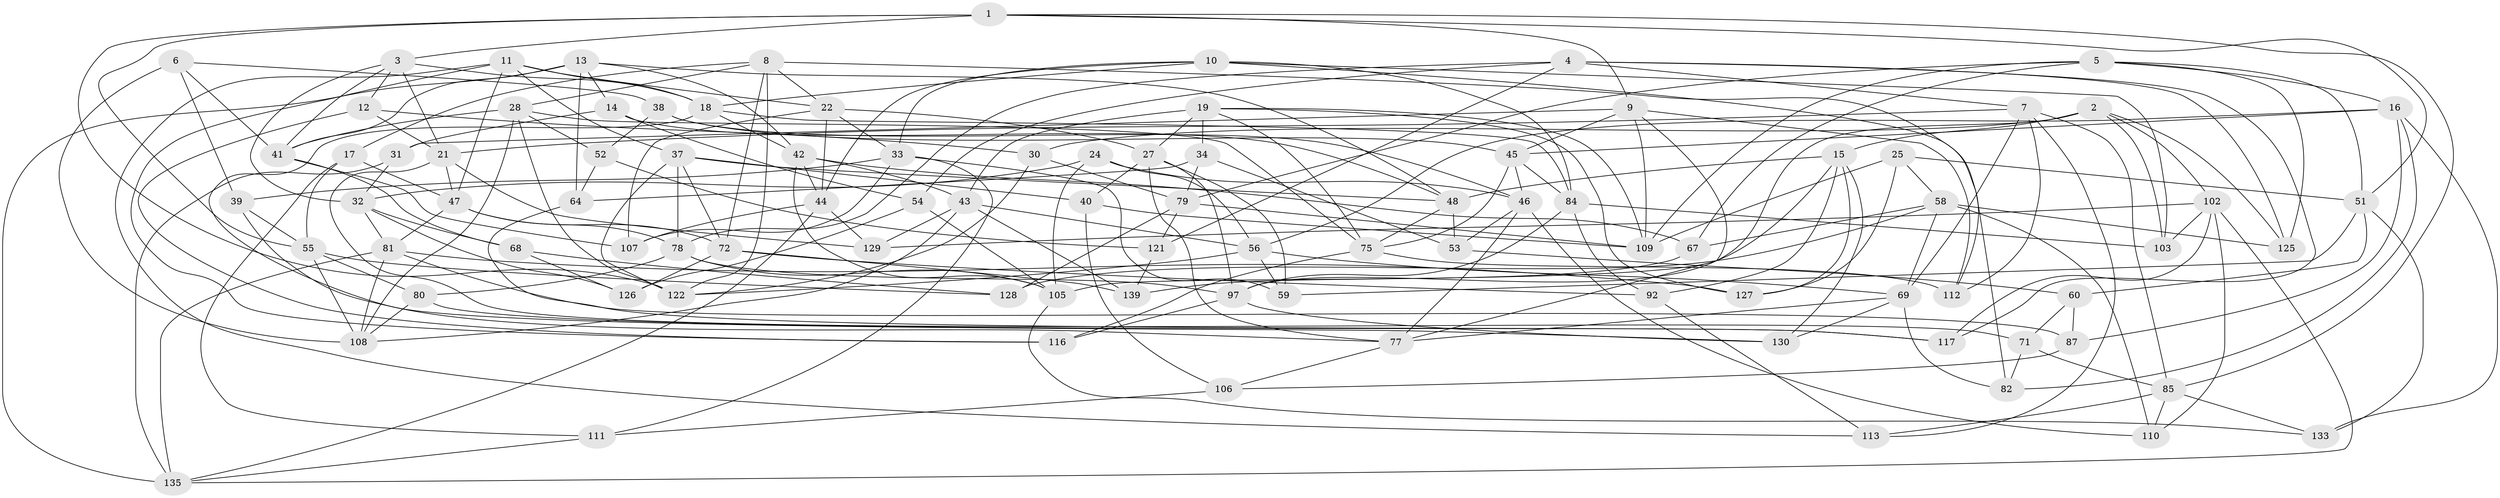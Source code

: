 // Generated by graph-tools (version 1.1) at 2025/52/02/27/25 19:52:29]
// undirected, 93 vertices, 236 edges
graph export_dot {
graph [start="1"]
  node [color=gray90,style=filled];
  1 [super="+63"];
  2 [super="+115"];
  3 [super="+23"];
  4 [super="+91"];
  5 [super="+65"];
  6;
  7 [super="+36"];
  8 [super="+138"];
  9 [super="+57"];
  10 [super="+76"];
  11 [super="+86"];
  12;
  13 [super="+35"];
  14;
  15 [super="+26"];
  16 [super="+20"];
  17;
  18 [super="+73"];
  19 [super="+49"];
  21 [super="+132"];
  22 [super="+29"];
  24;
  25;
  27 [super="+100"];
  28 [super="+74"];
  30;
  31;
  32 [super="+62"];
  33 [super="+90"];
  34;
  37 [super="+143"];
  38;
  39;
  40;
  41 [super="+66"];
  42 [super="+94"];
  43 [super="+141"];
  44 [super="+89"];
  45 [super="+134"];
  46 [super="+118"];
  47 [super="+50"];
  48 [super="+70"];
  51 [super="+83"];
  52;
  53;
  54;
  55 [super="+61"];
  56 [super="+95"];
  58 [super="+88"];
  59;
  60;
  64;
  67;
  68;
  69 [super="+99"];
  71;
  72 [super="+93"];
  75 [super="+101"];
  77 [super="+96"];
  78 [super="+104"];
  79 [super="+120"];
  80;
  81 [super="+136"];
  82;
  84 [super="+114"];
  85 [super="+98"];
  87;
  92;
  97 [super="+142"];
  102 [super="+123"];
  103;
  105 [super="+124"];
  106;
  107;
  108 [super="+140"];
  109 [super="+119"];
  110;
  111;
  112;
  113;
  116;
  117;
  121;
  122 [super="+131"];
  125;
  126;
  127;
  128;
  129;
  130;
  133;
  135 [super="+137"];
  139;
  1 -- 9;
  1 -- 85;
  1 -- 3;
  1 -- 122;
  1 -- 51;
  1 -- 55;
  2 -- 30;
  2 -- 102;
  2 -- 125;
  2 -- 97;
  2 -- 103;
  2 -- 15;
  3 -- 12;
  3 -- 32;
  3 -- 18;
  3 -- 41;
  3 -- 21;
  4 -- 54;
  4 -- 117;
  4 -- 78;
  4 -- 121;
  4 -- 125;
  4 -- 7;
  5 -- 51;
  5 -- 67;
  5 -- 125;
  5 -- 109;
  5 -- 16;
  5 -- 79;
  6 -- 39;
  6 -- 41;
  6 -- 108;
  6 -- 38;
  7 -- 112;
  7 -- 113;
  7 -- 69;
  7 -- 21;
  7 -- 85;
  8 -- 17;
  8 -- 82;
  8 -- 28;
  8 -- 22;
  8 -- 72;
  8 -- 122;
  9 -- 77;
  9 -- 31;
  9 -- 112;
  9 -- 109;
  9 -- 45;
  10 -- 44;
  10 -- 112;
  10 -- 103;
  10 -- 33;
  10 -- 18;
  10 -- 84;
  11 -- 113;
  11 -- 47;
  11 -- 22;
  11 -- 116;
  11 -- 18;
  11 -- 37;
  12 -- 30;
  12 -- 116;
  12 -- 21;
  13 -- 14;
  13 -- 48;
  13 -- 41;
  13 -- 64;
  13 -- 42;
  13 -- 135;
  14 -- 31;
  14 -- 54;
  14 -- 48;
  15 -- 92;
  15 -- 130;
  15 -- 127;
  15 -- 105;
  15 -- 48;
  16 -- 82;
  16 -- 133;
  16 -- 56;
  16 -- 87;
  16 -- 45;
  17 -- 111;
  17 -- 55;
  17 -- 47;
  18 -- 130;
  18 -- 42;
  18 -- 84;
  19 -- 34;
  19 -- 127;
  19 -- 43;
  19 -- 109;
  19 -- 75;
  19 -- 27;
  21 -- 71;
  21 -- 47;
  21 -- 129;
  22 -- 107;
  22 -- 27;
  22 -- 33;
  22 -- 44;
  24 -- 56;
  24 -- 46;
  24 -- 32;
  24 -- 105;
  25 -- 51;
  25 -- 127;
  25 -- 58;
  25 -- 109;
  27 -- 40;
  27 -- 59;
  27 -- 77;
  27 -- 97;
  28 -- 122;
  28 -- 52;
  28 -- 41;
  28 -- 75;
  28 -- 108;
  30 -- 122;
  30 -- 79;
  31 -- 32;
  31 -- 135;
  32 -- 68;
  32 -- 126;
  32 -- 81;
  33 -- 39;
  33 -- 59;
  33 -- 107;
  33 -- 111;
  34 -- 53;
  34 -- 64;
  34 -- 79;
  37 -- 40;
  37 -- 72;
  37 -- 122;
  37 -- 48;
  37 -- 78;
  38 -- 52;
  38 -- 46;
  38 -- 45;
  39 -- 77;
  39 -- 55;
  40 -- 106;
  40 -- 109;
  41 -- 107;
  41 -- 68;
  42 -- 67;
  42 -- 105;
  42 -- 43;
  42 -- 44;
  43 -- 129;
  43 -- 56;
  43 -- 139;
  43 -- 108;
  44 -- 129;
  44 -- 107;
  44 -- 135;
  45 -- 75;
  45 -- 46;
  45 -- 84;
  46 -- 110;
  46 -- 53;
  46 -- 77;
  47 -- 72;
  47 -- 78;
  47 -- 81;
  48 -- 53;
  48 -- 75;
  51 -- 133;
  51 -- 59;
  51 -- 60;
  52 -- 121;
  52 -- 64;
  53 -- 60;
  54 -- 126;
  54 -- 105;
  55 -- 108;
  55 -- 128;
  55 -- 80;
  56 -- 59;
  56 -- 122;
  56 -- 69;
  58 -- 128;
  58 -- 125;
  58 -- 67;
  58 -- 110;
  58 -- 69;
  60 -- 71;
  60 -- 87;
  64 -- 117;
  67 -- 139;
  68 -- 128;
  68 -- 126;
  69 -- 130;
  69 -- 82;
  69 -- 77;
  71 -- 82;
  71 -- 85;
  72 -- 92;
  72 -- 126;
  72 -- 139;
  75 -- 112;
  75 -- 116;
  77 -- 106;
  78 -- 80;
  78 -- 105;
  78 -- 97;
  79 -- 109;
  79 -- 121;
  79 -- 128;
  80 -- 108;
  80 -- 117;
  81 -- 87;
  81 -- 108;
  81 -- 135;
  81 -- 127;
  84 -- 103;
  84 -- 92;
  84 -- 97;
  85 -- 133;
  85 -- 113;
  85 -- 110;
  87 -- 106;
  92 -- 113;
  97 -- 116;
  97 -- 130;
  102 -- 135;
  102 -- 110;
  102 -- 129;
  102 -- 117;
  102 -- 103;
  105 -- 133;
  106 -- 111;
  111 -- 135;
  121 -- 139;
}
